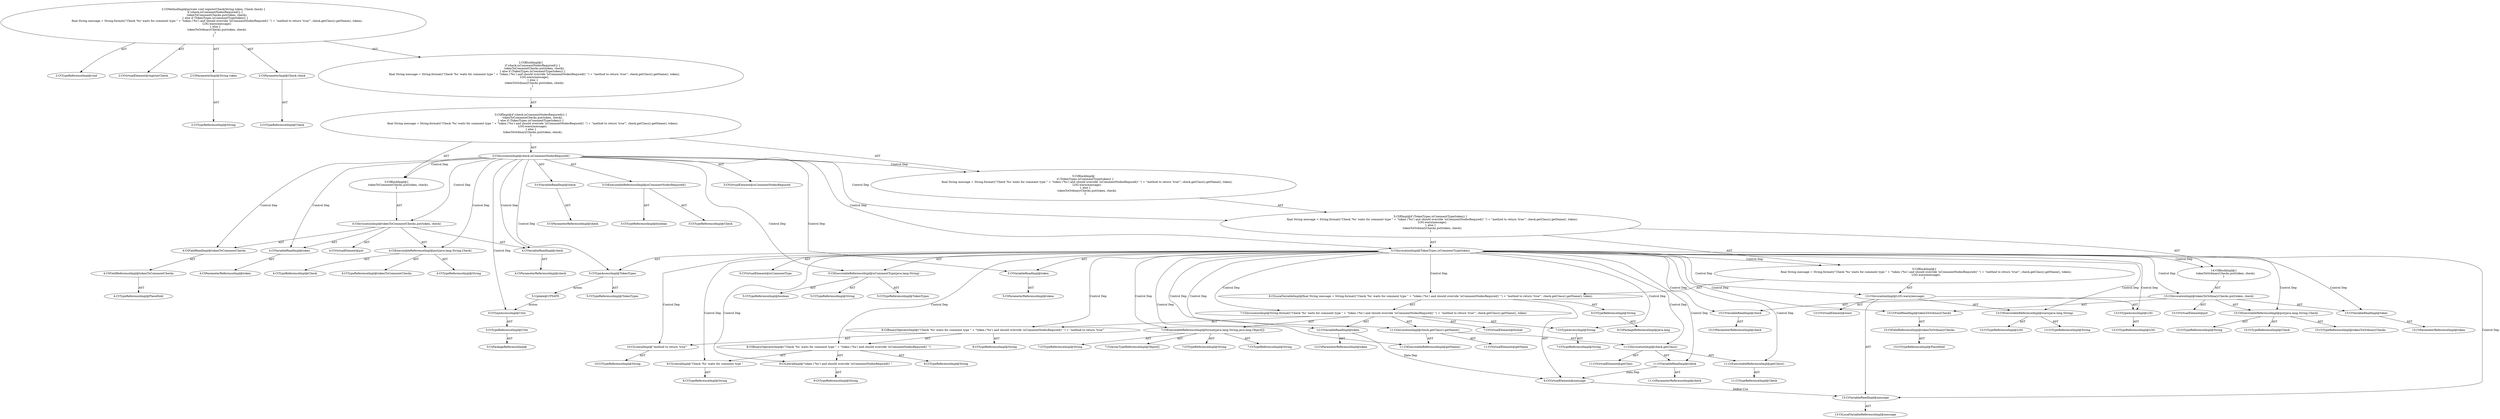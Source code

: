 digraph "registerCheck#?,String,Check" {
0 [label="2:CtTypeReferenceImpl@void" shape=ellipse]
1 [label="2:CtVirtualElement@registerCheck" shape=ellipse]
2 [label="2:CtParameterImpl@String token" shape=ellipse]
3 [label="2:CtTypeReferenceImpl@String" shape=ellipse]
4 [label="2:CtParameterImpl@Check check" shape=ellipse]
5 [label="2:CtTypeReferenceImpl@Check" shape=ellipse]
6 [label="3:CtExecutableReferenceImpl@isCommentNodesRequired()" shape=ellipse]
7 [label="3:CtTypeReferenceImpl@Check" shape=ellipse]
8 [label="3:CtTypeReferenceImpl@boolean" shape=ellipse]
9 [label="3:CtVirtualElement@isCommentNodesRequired" shape=ellipse]
10 [label="3:CtVariableReadImpl@check" shape=ellipse]
11 [label="3:CtParameterReferenceImpl@check" shape=ellipse]
12 [label="3:CtInvocationImpl@check.isCommentNodesRequired()" shape=ellipse]
13 [label="4:CtExecutableReferenceImpl@put(java.lang.String,Check)" shape=ellipse]
14 [label="4:CtTypeReferenceImpl@tokenToCommentChecks" shape=ellipse]
15 [label="4:CtTypeReferenceImpl@String" shape=ellipse]
16 [label="4:CtTypeReferenceImpl@Check" shape=ellipse]
17 [label="4:CtVirtualElement@put" shape=ellipse]
18 [label="4:CtFieldReferenceImpl@tokenToCommentChecks" shape=ellipse]
19 [label="4:CtTypeReferenceImpl@PlaceHold" shape=ellipse]
20 [label="4:CtFieldReadImpl@tokenToCommentChecks" shape=ellipse]
21 [label="4:CtVariableReadImpl@token" shape=ellipse]
22 [label="4:CtParameterReferenceImpl@token" shape=ellipse]
23 [label="4:CtVariableReadImpl@check" shape=ellipse]
24 [label="4:CtParameterReferenceImpl@check" shape=ellipse]
25 [label="4:CtInvocationImpl@tokenToCommentChecks.put(token, check)" shape=ellipse]
26 [label="3:CtBlockImpl@\{
    tokenToCommentChecks.put(token, check);
\}" shape=ellipse]
27 [label="5:CtExecutableReferenceImpl@isCommentType(java.lang.String)" shape=ellipse]
28 [label="5:CtTypeReferenceImpl@TokenTypes" shape=ellipse]
29 [label="5:CtTypeReferenceImpl@boolean" shape=ellipse]
30 [label="5:CtTypeReferenceImpl@String" shape=ellipse]
31 [label="5:CtVirtualElement@isCommentType" shape=ellipse]
32 [label="5:CtTypeAccessImpl@TokenTypes" shape=ellipse]
33 [label="5:CtTypeReferenceImpl@TokenTypes" shape=ellipse]
34 [label="5:CtVariableReadImpl@token" shape=ellipse]
35 [label="5:CtParameterReferenceImpl@token" shape=ellipse]
36 [label="5:CtInvocationImpl@TokenTypes.isCommentType(token)" shape=ellipse]
37 [label="6:CtTypeReferenceImpl@String" shape=ellipse]
38 [label="6:CtPackageReferenceImpl@java.lang" shape=ellipse]
39 [label="7:CtExecutableReferenceImpl@format(java.lang.String,java.lang.Object[])" shape=ellipse]
40 [label="7:CtTypeReferenceImpl@String" shape=ellipse]
41 [label="7:CtTypeReferenceImpl@String" shape=ellipse]
42 [label="7:CtTypeReferenceImpl@String" shape=ellipse]
43 [label="7:CtArrayTypeReferenceImpl@Object[]" shape=ellipse]
44 [label="7:CtVirtualElement@format" shape=ellipse]
45 [label="7:CtTypeAccessImpl@String" shape=ellipse]
46 [label="7:CtTypeReferenceImpl@String" shape=ellipse]
47 [label="8:CtLiteralImpl@\"Check '%s' waits for comment type \"" shape=ellipse]
48 [label="8:CtTypeReferenceImpl@String" shape=ellipse]
49 [label="9:CtLiteralImpl@\"token ('%s') and should override 'isCommentNodesRequred()' \"" shape=ellipse]
50 [label="9:CtTypeReferenceImpl@String" shape=ellipse]
51 [label="8:CtBinaryOperatorImpl@(\"Check '%s' waits for comment type \" + \"token ('%s') and should override 'isCommentNodesRequred()' \")" shape=ellipse]
52 [label="8:CtTypeReferenceImpl@String" shape=ellipse]
53 [label="10:CtLiteralImpl@\"method to return 'true'\"" shape=ellipse]
54 [label="10:CtTypeReferenceImpl@String" shape=ellipse]
55 [label="8:CtBinaryOperatorImpl@(\"Check '%s' waits for comment type \" + \"token ('%s') and should override 'isCommentNodesRequred()' \") + \"method to return 'true'\"" shape=ellipse]
56 [label="8:CtTypeReferenceImpl@String" shape=ellipse]
57 [label="11:CtExecutableReferenceImpl@getName()" shape=ellipse]
58 [label="11:CtVirtualElement@getName" shape=ellipse]
59 [label="11:CtExecutableReferenceImpl@getClass()" shape=ellipse]
60 [label="11:CtTypeReferenceImpl@Check" shape=ellipse]
61 [label="11:CtVirtualElement@getClass" shape=ellipse]
62 [label="11:CtVariableReadImpl@check" shape=ellipse]
63 [label="11:CtParameterReferenceImpl@check" shape=ellipse]
64 [label="11:CtInvocationImpl@check.getClass()" shape=ellipse]
65 [label="11:CtInvocationImpl@check.getClass().getName()" shape=ellipse]
66 [label="12:CtVariableReadImpl@token" shape=ellipse]
67 [label="12:CtParameterReferenceImpl@token" shape=ellipse]
68 [label="7:CtInvocationImpl@String.format((\"Check '%s' waits for comment type \" + \"token ('%s') and should override 'isCommentNodesRequred()' \") + \"method to return 'true'\", check.getClass().getName(), token)" shape=ellipse]
69 [label="6:CtVirtualElement@message" shape=ellipse]
70 [label="6:CtLocalVariableImpl@final String message = String.format((\"Check '%s' waits for comment type \" + \"token ('%s') and should override 'isCommentNodesRequred()' \") + \"method to return 'true'\", check.getClass().getName(), token)" shape=ellipse]
71 [label="13:CtExecutableReferenceImpl@warn(java.lang.String)" shape=ellipse]
72 [label="13:CtTypeReferenceImpl@LOG" shape=ellipse]
73 [label="13:CtTypeReferenceImpl@String" shape=ellipse]
74 [label="13:CtVirtualElement@warn" shape=ellipse]
75 [label="13:CtTypeAccessImpl@LOG" shape=ellipse]
76 [label="13:CtTypeReferenceImpl@LOG" shape=ellipse]
77 [label="13:CtVariableReadImpl@message" shape=ellipse]
78 [label="13:CtLocalVariableReferenceImpl@message" shape=ellipse]
79 [label="13:CtInvocationImpl@LOG.warn(message)" shape=ellipse]
80 [label="5:CtBlockImpl@\{
    final String message = String.format((\"Check '%s' waits for comment type \" + \"token ('%s') and should override 'isCommentNodesRequred()' \") + \"method to return 'true'\", check.getClass().getName(), token);
    LOG.warn(message);
\}" shape=ellipse]
81 [label="15:CtExecutableReferenceImpl@put(java.lang.String,Check)" shape=ellipse]
82 [label="15:CtTypeReferenceImpl@tokenToOrdinaryChecks" shape=ellipse]
83 [label="15:CtTypeReferenceImpl@String" shape=ellipse]
84 [label="15:CtTypeReferenceImpl@Check" shape=ellipse]
85 [label="15:CtVirtualElement@put" shape=ellipse]
86 [label="15:CtFieldReferenceImpl@tokenToOrdinaryChecks" shape=ellipse]
87 [label="15:CtTypeReferenceImpl@PlaceHold" shape=ellipse]
88 [label="15:CtFieldReadImpl@tokenToOrdinaryChecks" shape=ellipse]
89 [label="15:CtVariableReadImpl@token" shape=ellipse]
90 [label="15:CtParameterReferenceImpl@token" shape=ellipse]
91 [label="15:CtVariableReadImpl@check" shape=ellipse]
92 [label="15:CtParameterReferenceImpl@check" shape=ellipse]
93 [label="15:CtInvocationImpl@tokenToOrdinaryChecks.put(token, check)" shape=ellipse]
94 [label="14:CtBlockImpl@\{
    tokenToOrdinaryChecks.put(token, check);
\}" shape=ellipse]
95 [label="5:CtIfImpl@if (TokenTypes.isCommentType(token)) \{
    final String message = String.format((\"Check '%s' waits for comment type \" + \"token ('%s') and should override 'isCommentNodesRequred()' \") + \"method to return 'true'\", check.getClass().getName(), token);
    LOG.warn(message);
\} else \{
    tokenToOrdinaryChecks.put(token, check);
\}" shape=ellipse]
96 [label="5:CtBlockImpl@
    if (TokenTypes.isCommentType(token)) \{
        final String message = String.format((\"Check '%s' waits for comment type \" + \"token ('%s') and should override 'isCommentNodesRequred()' \") + \"method to return 'true'\", check.getClass().getName(), token);
        LOG.warn(message);
    \} else \{
        tokenToOrdinaryChecks.put(token, check);
    \}
" shape=ellipse]
97 [label="3:CtIfImpl@if (check.isCommentNodesRequired()) \{
    tokenToCommentChecks.put(token, check);
\} else if (TokenTypes.isCommentType(token)) \{
    final String message = String.format((\"Check '%s' waits for comment type \" + \"token ('%s') and should override 'isCommentNodesRequred()' \") + \"method to return 'true'\", check.getClass().getName(), token);
    LOG.warn(message);
\} else \{
    tokenToOrdinaryChecks.put(token, check);
\}" shape=ellipse]
98 [label="2:CtBlockImpl@\{
    if (check.isCommentNodesRequired()) \{
        tokenToCommentChecks.put(token, check);
    \} else if (TokenTypes.isCommentType(token)) \{
        final String message = String.format((\"Check '%s' waits for comment type \" + \"token ('%s') and should override 'isCommentNodesRequred()' \") + \"method to return 'true'\", check.getClass().getName(), token);
        LOG.warn(message);
    \} else \{
        tokenToOrdinaryChecks.put(token, check);
    \}
\}" shape=ellipse]
99 [label="2:CtMethodImpl@private void registerCheck(String token, Check check) \{
    if (check.isCommentNodesRequired()) \{
        tokenToCommentChecks.put(token, check);
    \} else if (TokenTypes.isCommentType(token)) \{
        final String message = String.format((\"Check '%s' waits for comment type \" + \"token ('%s') and should override 'isCommentNodesRequred()' \") + \"method to return 'true'\", check.getClass().getName(), token);
        LOG.warn(message);
    \} else \{
        tokenToOrdinaryChecks.put(token, check);
    \}
\}" shape=ellipse]
100 [label="5:Update@UPDATE" shape=ellipse]
101 [label="5:CtPackageReferenceImpl@" shape=ellipse]
102 [label="5:CtTypeReferenceImpl@Utils" shape=ellipse]
103 [label="5:CtTypeAccessImpl@Utils" shape=ellipse]
2 -> 3 [label="AST"];
4 -> 5 [label="AST"];
6 -> 7 [label="AST"];
6 -> 8 [label="AST"];
10 -> 11 [label="AST"];
12 -> 9 [label="AST"];
12 -> 10 [label="AST"];
12 -> 6 [label="AST"];
12 -> 26 [label="Control Dep"];
12 -> 25 [label="Control Dep"];
12 -> 13 [label="Control Dep"];
12 -> 20 [label="Control Dep"];
12 -> 21 [label="Control Dep"];
12 -> 23 [label="Control Dep"];
12 -> 96 [label="Control Dep"];
12 -> 95 [label="Control Dep"];
12 -> 36 [label="Control Dep"];
12 -> 27 [label="Control Dep"];
12 -> 32 [label="Control Dep"];
12 -> 34 [label="Control Dep"];
12 -> 103 [label="Control Dep"];
13 -> 14 [label="AST"];
13 -> 15 [label="AST"];
13 -> 16 [label="AST"];
18 -> 19 [label="AST"];
20 -> 18 [label="AST"];
21 -> 22 [label="AST"];
23 -> 24 [label="AST"];
25 -> 17 [label="AST"];
25 -> 20 [label="AST"];
25 -> 13 [label="AST"];
25 -> 21 [label="AST"];
25 -> 23 [label="AST"];
26 -> 25 [label="AST"];
27 -> 28 [label="AST"];
27 -> 29 [label="AST"];
27 -> 30 [label="AST"];
32 -> 33 [label="AST"];
32 -> 100 [label="Action"];
34 -> 35 [label="AST"];
36 -> 31 [label="AST"];
36 -> 32 [label="AST"];
36 -> 27 [label="AST"];
36 -> 34 [label="AST"];
36 -> 80 [label="Control Dep"];
36 -> 70 [label="Control Dep"];
36 -> 68 [label="Control Dep"];
36 -> 39 [label="Control Dep"];
36 -> 45 [label="Control Dep"];
36 -> 55 [label="Control Dep"];
36 -> 51 [label="Control Dep"];
36 -> 47 [label="Control Dep"];
36 -> 49 [label="Control Dep"];
36 -> 53 [label="Control Dep"];
36 -> 65 [label="Control Dep"];
36 -> 57 [label="Control Dep"];
36 -> 64 [label="Control Dep"];
36 -> 59 [label="Control Dep"];
36 -> 62 [label="Control Dep"];
36 -> 66 [label="Control Dep"];
36 -> 79 [label="Control Dep"];
36 -> 71 [label="Control Dep"];
36 -> 75 [label="Control Dep"];
36 -> 77 [label="Control Dep"];
36 -> 94 [label="Control Dep"];
36 -> 93 [label="Control Dep"];
36 -> 81 [label="Control Dep"];
36 -> 88 [label="Control Dep"];
36 -> 89 [label="Control Dep"];
36 -> 91 [label="Control Dep"];
37 -> 38 [label="AST"];
39 -> 40 [label="AST"];
39 -> 41 [label="AST"];
39 -> 42 [label="AST"];
39 -> 43 [label="AST"];
45 -> 46 [label="AST"];
47 -> 48 [label="AST"];
49 -> 50 [label="AST"];
51 -> 52 [label="AST"];
51 -> 47 [label="AST"];
51 -> 49 [label="AST"];
53 -> 54 [label="AST"];
55 -> 56 [label="AST"];
55 -> 51 [label="AST"];
55 -> 53 [label="AST"];
59 -> 60 [label="AST"];
62 -> 63 [label="AST"];
62 -> 69 [label="Data Dep"];
64 -> 61 [label="AST"];
64 -> 62 [label="AST"];
64 -> 59 [label="AST"];
65 -> 58 [label="AST"];
65 -> 64 [label="AST"];
65 -> 57 [label="AST"];
66 -> 67 [label="AST"];
66 -> 69 [label="Data Dep"];
68 -> 44 [label="AST"];
68 -> 45 [label="AST"];
68 -> 39 [label="AST"];
68 -> 55 [label="AST"];
68 -> 65 [label="AST"];
68 -> 66 [label="AST"];
69 -> 77 [label="Define-Use"];
70 -> 69 [label="AST"];
70 -> 37 [label="AST"];
70 -> 68 [label="AST"];
71 -> 72 [label="AST"];
71 -> 73 [label="AST"];
75 -> 76 [label="AST"];
77 -> 78 [label="AST"];
79 -> 74 [label="AST"];
79 -> 75 [label="AST"];
79 -> 71 [label="AST"];
79 -> 77 [label="AST"];
80 -> 70 [label="AST"];
80 -> 79 [label="AST"];
81 -> 82 [label="AST"];
81 -> 83 [label="AST"];
81 -> 84 [label="AST"];
86 -> 87 [label="AST"];
88 -> 86 [label="AST"];
89 -> 90 [label="AST"];
91 -> 92 [label="AST"];
93 -> 85 [label="AST"];
93 -> 88 [label="AST"];
93 -> 81 [label="AST"];
93 -> 89 [label="AST"];
93 -> 91 [label="AST"];
94 -> 93 [label="AST"];
95 -> 36 [label="AST"];
95 -> 80 [label="AST"];
95 -> 94 [label="AST"];
96 -> 95 [label="AST"];
97 -> 12 [label="AST"];
97 -> 26 [label="AST"];
97 -> 96 [label="AST"];
98 -> 97 [label="AST"];
99 -> 1 [label="AST"];
99 -> 0 [label="AST"];
99 -> 2 [label="AST"];
99 -> 4 [label="AST"];
99 -> 98 [label="AST"];
100 -> 103 [label="Action"];
102 -> 101 [label="AST"];
103 -> 102 [label="AST"];
}